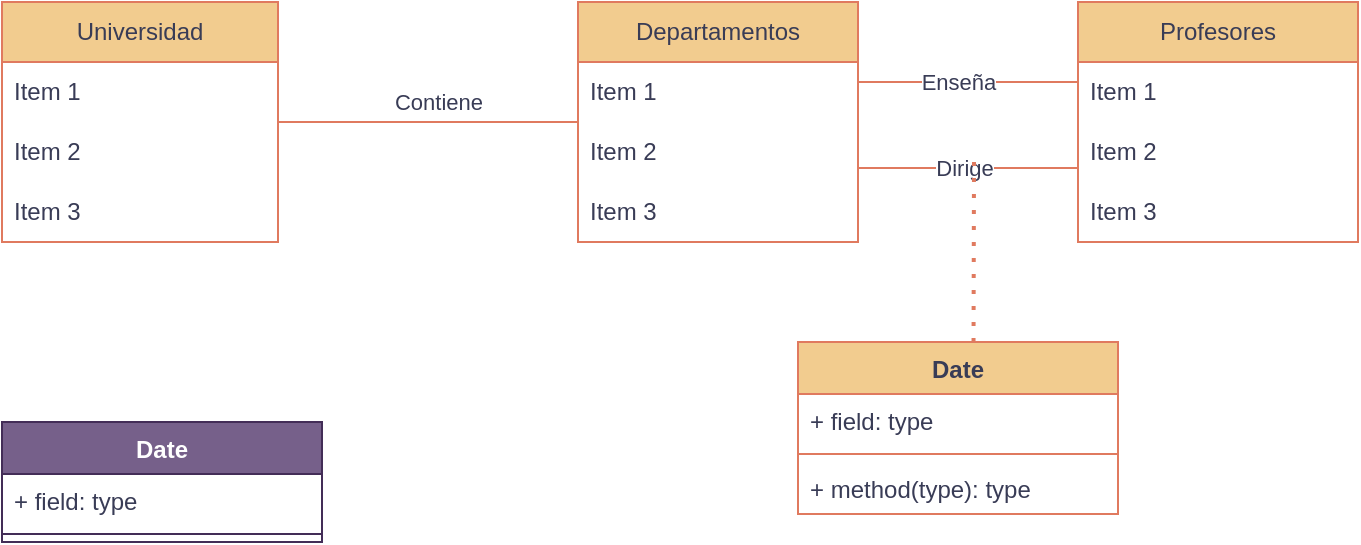 <mxfile version="22.0.4" type="github">
  <diagram name="Página-1" id="GH0bblcmNl68YuLOdtZP">
    <mxGraphModel dx="1324" dy="1125" grid="1" gridSize="10" guides="1" tooltips="1" connect="1" arrows="1" fold="1" page="1" pageScale="1" pageWidth="827" pageHeight="1169" math="0" shadow="0">
      <root>
        <mxCell id="0" />
        <mxCell id="1" parent="0" />
        <mxCell id="Ga5hoWQ1rHktdW-CeT6Z-1" value="Universidad" style="swimlane;fontStyle=0;childLayout=stackLayout;horizontal=1;startSize=30;horizontalStack=0;resizeParent=1;resizeParentMax=0;resizeLast=0;collapsible=1;marginBottom=0;whiteSpace=wrap;html=1;strokeColor=#E07A5F;fontColor=#393C56;fillColor=#F2CC8F;" vertex="1" parent="1">
          <mxGeometry x="82" y="30" width="138" height="120" as="geometry" />
        </mxCell>
        <mxCell id="Ga5hoWQ1rHktdW-CeT6Z-2" value="Item 1" style="text;strokeColor=none;fillColor=none;align=left;verticalAlign=middle;spacingLeft=4;spacingRight=4;overflow=hidden;points=[[0,0.5],[1,0.5]];portConstraint=eastwest;rotatable=0;whiteSpace=wrap;html=1;fontColor=#393C56;" vertex="1" parent="Ga5hoWQ1rHktdW-CeT6Z-1">
          <mxGeometry y="30" width="138" height="30" as="geometry" />
        </mxCell>
        <mxCell id="Ga5hoWQ1rHktdW-CeT6Z-3" value="Item 2" style="text;strokeColor=none;fillColor=none;align=left;verticalAlign=middle;spacingLeft=4;spacingRight=4;overflow=hidden;points=[[0,0.5],[1,0.5]];portConstraint=eastwest;rotatable=0;whiteSpace=wrap;html=1;fontColor=#393C56;" vertex="1" parent="Ga5hoWQ1rHktdW-CeT6Z-1">
          <mxGeometry y="60" width="138" height="30" as="geometry" />
        </mxCell>
        <mxCell id="Ga5hoWQ1rHktdW-CeT6Z-4" value="Item 3" style="text;strokeColor=none;fillColor=none;align=left;verticalAlign=middle;spacingLeft=4;spacingRight=4;overflow=hidden;points=[[0,0.5],[1,0.5]];portConstraint=eastwest;rotatable=0;whiteSpace=wrap;html=1;fontColor=#393C56;" vertex="1" parent="Ga5hoWQ1rHktdW-CeT6Z-1">
          <mxGeometry y="90" width="138" height="30" as="geometry" />
        </mxCell>
        <mxCell id="Ga5hoWQ1rHktdW-CeT6Z-5" value="Departamentos" style="swimlane;fontStyle=0;childLayout=stackLayout;horizontal=1;startSize=30;horizontalStack=0;resizeParent=1;resizeParentMax=0;resizeLast=0;collapsible=1;marginBottom=0;whiteSpace=wrap;html=1;strokeColor=#E07A5F;fontColor=#393C56;fillColor=#F2CC8F;" vertex="1" parent="1">
          <mxGeometry x="370" y="30" width="140" height="120" as="geometry" />
        </mxCell>
        <mxCell id="Ga5hoWQ1rHktdW-CeT6Z-6" value="Item 1" style="text;strokeColor=none;fillColor=none;align=left;verticalAlign=middle;spacingLeft=4;spacingRight=4;overflow=hidden;points=[[0,0.5],[1,0.5]];portConstraint=eastwest;rotatable=0;whiteSpace=wrap;html=1;fontColor=#393C56;" vertex="1" parent="Ga5hoWQ1rHktdW-CeT6Z-5">
          <mxGeometry y="30" width="140" height="30" as="geometry" />
        </mxCell>
        <mxCell id="Ga5hoWQ1rHktdW-CeT6Z-7" value="Item 2" style="text;strokeColor=none;fillColor=none;align=left;verticalAlign=middle;spacingLeft=4;spacingRight=4;overflow=hidden;points=[[0,0.5],[1,0.5]];portConstraint=eastwest;rotatable=0;whiteSpace=wrap;html=1;fontColor=#393C56;" vertex="1" parent="Ga5hoWQ1rHktdW-CeT6Z-5">
          <mxGeometry y="60" width="140" height="30" as="geometry" />
        </mxCell>
        <mxCell id="Ga5hoWQ1rHktdW-CeT6Z-8" value="Item 3" style="text;strokeColor=none;fillColor=none;align=left;verticalAlign=middle;spacingLeft=4;spacingRight=4;overflow=hidden;points=[[0,0.5],[1,0.5]];portConstraint=eastwest;rotatable=0;whiteSpace=wrap;html=1;fontColor=#393C56;" vertex="1" parent="Ga5hoWQ1rHktdW-CeT6Z-5">
          <mxGeometry y="90" width="140" height="30" as="geometry" />
        </mxCell>
        <mxCell id="Ga5hoWQ1rHktdW-CeT6Z-9" value="Profesores" style="swimlane;fontStyle=0;childLayout=stackLayout;horizontal=1;startSize=30;horizontalStack=0;resizeParent=1;resizeParentMax=0;resizeLast=0;collapsible=1;marginBottom=0;whiteSpace=wrap;html=1;strokeColor=#E07A5F;fontColor=#393C56;fillColor=#F2CC8F;" vertex="1" parent="1">
          <mxGeometry x="620" y="30" width="140" height="120" as="geometry" />
        </mxCell>
        <mxCell id="Ga5hoWQ1rHktdW-CeT6Z-10" value="Item 1" style="text;strokeColor=none;fillColor=none;align=left;verticalAlign=middle;spacingLeft=4;spacingRight=4;overflow=hidden;points=[[0,0.5],[1,0.5]];portConstraint=eastwest;rotatable=0;whiteSpace=wrap;html=1;fontColor=#393C56;" vertex="1" parent="Ga5hoWQ1rHktdW-CeT6Z-9">
          <mxGeometry y="30" width="140" height="30" as="geometry" />
        </mxCell>
        <mxCell id="Ga5hoWQ1rHktdW-CeT6Z-11" value="Item 2" style="text;strokeColor=none;fillColor=none;align=left;verticalAlign=middle;spacingLeft=4;spacingRight=4;overflow=hidden;points=[[0,0.5],[1,0.5]];portConstraint=eastwest;rotatable=0;whiteSpace=wrap;html=1;fontColor=#393C56;" vertex="1" parent="Ga5hoWQ1rHktdW-CeT6Z-9">
          <mxGeometry y="60" width="140" height="30" as="geometry" />
        </mxCell>
        <mxCell id="Ga5hoWQ1rHktdW-CeT6Z-12" value="Item 3" style="text;strokeColor=none;fillColor=none;align=left;verticalAlign=middle;spacingLeft=4;spacingRight=4;overflow=hidden;points=[[0,0.5],[1,0.5]];portConstraint=eastwest;rotatable=0;whiteSpace=wrap;html=1;fontColor=#393C56;" vertex="1" parent="Ga5hoWQ1rHktdW-CeT6Z-9">
          <mxGeometry y="90" width="140" height="30" as="geometry" />
        </mxCell>
        <mxCell id="Ga5hoWQ1rHktdW-CeT6Z-13" value="" style="endArrow=none;html=1;rounded=0;strokeColor=#E07A5F;fontColor=#393C56;fillColor=#F2CC8F;" edge="1" parent="1" source="Ga5hoWQ1rHktdW-CeT6Z-1" target="Ga5hoWQ1rHktdW-CeT6Z-5">
          <mxGeometry width="50" height="50" relative="1" as="geometry">
            <mxPoint x="230" y="100" as="sourcePoint" />
            <mxPoint x="470" y="180" as="targetPoint" />
          </mxGeometry>
        </mxCell>
        <mxCell id="Ga5hoWQ1rHktdW-CeT6Z-16" value="Contiene" style="edgeLabel;html=1;align=center;verticalAlign=middle;resizable=0;points=[];fontColor=#393C56;" vertex="1" connectable="0" parent="Ga5hoWQ1rHktdW-CeT6Z-13">
          <mxGeometry x="0.333" y="-3" relative="1" as="geometry">
            <mxPoint x="-20" y="-13" as="offset" />
          </mxGeometry>
        </mxCell>
        <mxCell id="Ga5hoWQ1rHktdW-CeT6Z-14" value="" style="endArrow=none;html=1;rounded=0;strokeColor=#E07A5F;fontColor=#393C56;fillColor=#F2CC8F;" edge="1" parent="1">
          <mxGeometry width="50" height="50" relative="1" as="geometry">
            <mxPoint x="510" y="113" as="sourcePoint" />
            <mxPoint x="620" y="113" as="targetPoint" />
          </mxGeometry>
        </mxCell>
        <mxCell id="Ga5hoWQ1rHktdW-CeT6Z-17" value="Dirige" style="edgeLabel;html=1;align=center;verticalAlign=middle;resizable=0;points=[];fontColor=#393C56;" vertex="1" connectable="0" parent="Ga5hoWQ1rHktdW-CeT6Z-14">
          <mxGeometry x="-0.036" relative="1" as="geometry">
            <mxPoint as="offset" />
          </mxGeometry>
        </mxCell>
        <mxCell id="Ga5hoWQ1rHktdW-CeT6Z-15" value="" style="endArrow=none;html=1;rounded=0;strokeColor=#E07A5F;fontColor=#393C56;fillColor=#F2CC8F;" edge="1" parent="1">
          <mxGeometry width="50" height="50" relative="1" as="geometry">
            <mxPoint x="510" y="70" as="sourcePoint" />
            <mxPoint x="620" y="70" as="targetPoint" />
          </mxGeometry>
        </mxCell>
        <mxCell id="Ga5hoWQ1rHktdW-CeT6Z-18" value="Enseña&lt;br&gt;" style="edgeLabel;html=1;align=center;verticalAlign=middle;resizable=0;points=[];fontColor=#393C56;" vertex="1" connectable="0" parent="Ga5hoWQ1rHktdW-CeT6Z-15">
          <mxGeometry x="-0.091" relative="1" as="geometry">
            <mxPoint as="offset" />
          </mxGeometry>
        </mxCell>
        <mxCell id="Ga5hoWQ1rHktdW-CeT6Z-19" value="Date&lt;br&gt;" style="swimlane;fontStyle=1;align=center;verticalAlign=top;childLayout=stackLayout;horizontal=1;startSize=26;horizontalStack=0;resizeParent=1;resizeParentMax=0;resizeLast=0;collapsible=1;marginBottom=0;whiteSpace=wrap;html=1;strokeColor=#E07A5F;fontColor=#393C56;fillColor=#F2CC8F;" vertex="1" parent="1">
          <mxGeometry x="480" y="200" width="160" height="86" as="geometry" />
        </mxCell>
        <mxCell id="Ga5hoWQ1rHktdW-CeT6Z-20" value="+ field: type" style="text;strokeColor=none;fillColor=none;align=left;verticalAlign=top;spacingLeft=4;spacingRight=4;overflow=hidden;rotatable=0;points=[[0,0.5],[1,0.5]];portConstraint=eastwest;whiteSpace=wrap;html=1;fontColor=#393C56;" vertex="1" parent="Ga5hoWQ1rHktdW-CeT6Z-19">
          <mxGeometry y="26" width="160" height="26" as="geometry" />
        </mxCell>
        <mxCell id="Ga5hoWQ1rHktdW-CeT6Z-21" value="" style="line;strokeWidth=1;fillColor=none;align=left;verticalAlign=middle;spacingTop=-1;spacingLeft=3;spacingRight=3;rotatable=0;labelPosition=right;points=[];portConstraint=eastwest;strokeColor=inherit;fontColor=#393C56;" vertex="1" parent="Ga5hoWQ1rHktdW-CeT6Z-19">
          <mxGeometry y="52" width="160" height="8" as="geometry" />
        </mxCell>
        <mxCell id="Ga5hoWQ1rHktdW-CeT6Z-22" value="+ method(type): type" style="text;strokeColor=none;fillColor=none;align=left;verticalAlign=top;spacingLeft=4;spacingRight=4;overflow=hidden;rotatable=0;points=[[0,0.5],[1,0.5]];portConstraint=eastwest;whiteSpace=wrap;html=1;fontColor=#393C56;" vertex="1" parent="Ga5hoWQ1rHktdW-CeT6Z-19">
          <mxGeometry y="60" width="160" height="26" as="geometry" />
        </mxCell>
        <mxCell id="Ga5hoWQ1rHktdW-CeT6Z-23" value="" style="endArrow=none;dashed=1;html=1;dashPattern=1 3;strokeWidth=2;rounded=0;strokeColor=#E07A5F;fontColor=#393C56;fillColor=#F2CC8F;" edge="1" parent="1">
          <mxGeometry width="50" height="50" relative="1" as="geometry">
            <mxPoint x="567.767" y="200" as="sourcePoint" />
            <mxPoint x="568" y="110" as="targetPoint" />
          </mxGeometry>
        </mxCell>
        <mxCell id="Ga5hoWQ1rHktdW-CeT6Z-24" value="Date&lt;br&gt;" style="swimlane;fontStyle=1;align=center;verticalAlign=top;childLayout=stackLayout;horizontal=1;startSize=26;horizontalStack=0;resizeParent=1;resizeParentMax=0;resizeLast=0;collapsible=1;marginBottom=0;whiteSpace=wrap;html=1;fillColor=#76608a;strokeColor=#432D57;fontColor=#ffffff;" vertex="1" parent="1">
          <mxGeometry x="82" y="240" width="160" height="60" as="geometry" />
        </mxCell>
        <mxCell id="Ga5hoWQ1rHktdW-CeT6Z-25" value="+ field: type" style="text;strokeColor=none;fillColor=none;align=left;verticalAlign=top;spacingLeft=4;spacingRight=4;overflow=hidden;rotatable=0;points=[[0,0.5],[1,0.5]];portConstraint=eastwest;whiteSpace=wrap;html=1;fontColor=#393C56;" vertex="1" parent="Ga5hoWQ1rHktdW-CeT6Z-24">
          <mxGeometry y="26" width="160" height="26" as="geometry" />
        </mxCell>
        <mxCell id="Ga5hoWQ1rHktdW-CeT6Z-26" value="" style="line;strokeWidth=1;fillColor=none;align=left;verticalAlign=middle;spacingTop=-1;spacingLeft=3;spacingRight=3;rotatable=0;labelPosition=right;points=[];portConstraint=eastwest;strokeColor=inherit;fontColor=#393C56;" vertex="1" parent="Ga5hoWQ1rHktdW-CeT6Z-24">
          <mxGeometry y="52" width="160" height="8" as="geometry" />
        </mxCell>
      </root>
    </mxGraphModel>
  </diagram>
</mxfile>
